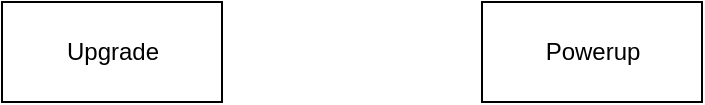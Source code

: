 <mxfile version="20.5.1" type="github">
  <diagram id="C5RBs43oDa-KdzZeNtuy" name="Page-1">
    <mxGraphModel dx="946" dy="614" grid="1" gridSize="10" guides="1" tooltips="1" connect="1" arrows="1" fold="1" page="1" pageScale="1" pageWidth="827" pageHeight="1169" math="0" shadow="0">
      <root>
        <mxCell id="WIyWlLk6GJQsqaUBKTNV-0" />
        <mxCell id="WIyWlLk6GJQsqaUBKTNV-1" parent="WIyWlLk6GJQsqaUBKTNV-0" />
        <mxCell id="jhk4YRGH4lH5L7MhDq73-0" value="Upgrade" style="html=1;" vertex="1" parent="WIyWlLk6GJQsqaUBKTNV-1">
          <mxGeometry x="230" y="150" width="110" height="50" as="geometry" />
        </mxCell>
        <mxCell id="jhk4YRGH4lH5L7MhDq73-1" value="Powerup" style="html=1;" vertex="1" parent="WIyWlLk6GJQsqaUBKTNV-1">
          <mxGeometry x="470" y="150" width="110" height="50" as="geometry" />
        </mxCell>
      </root>
    </mxGraphModel>
  </diagram>
</mxfile>
